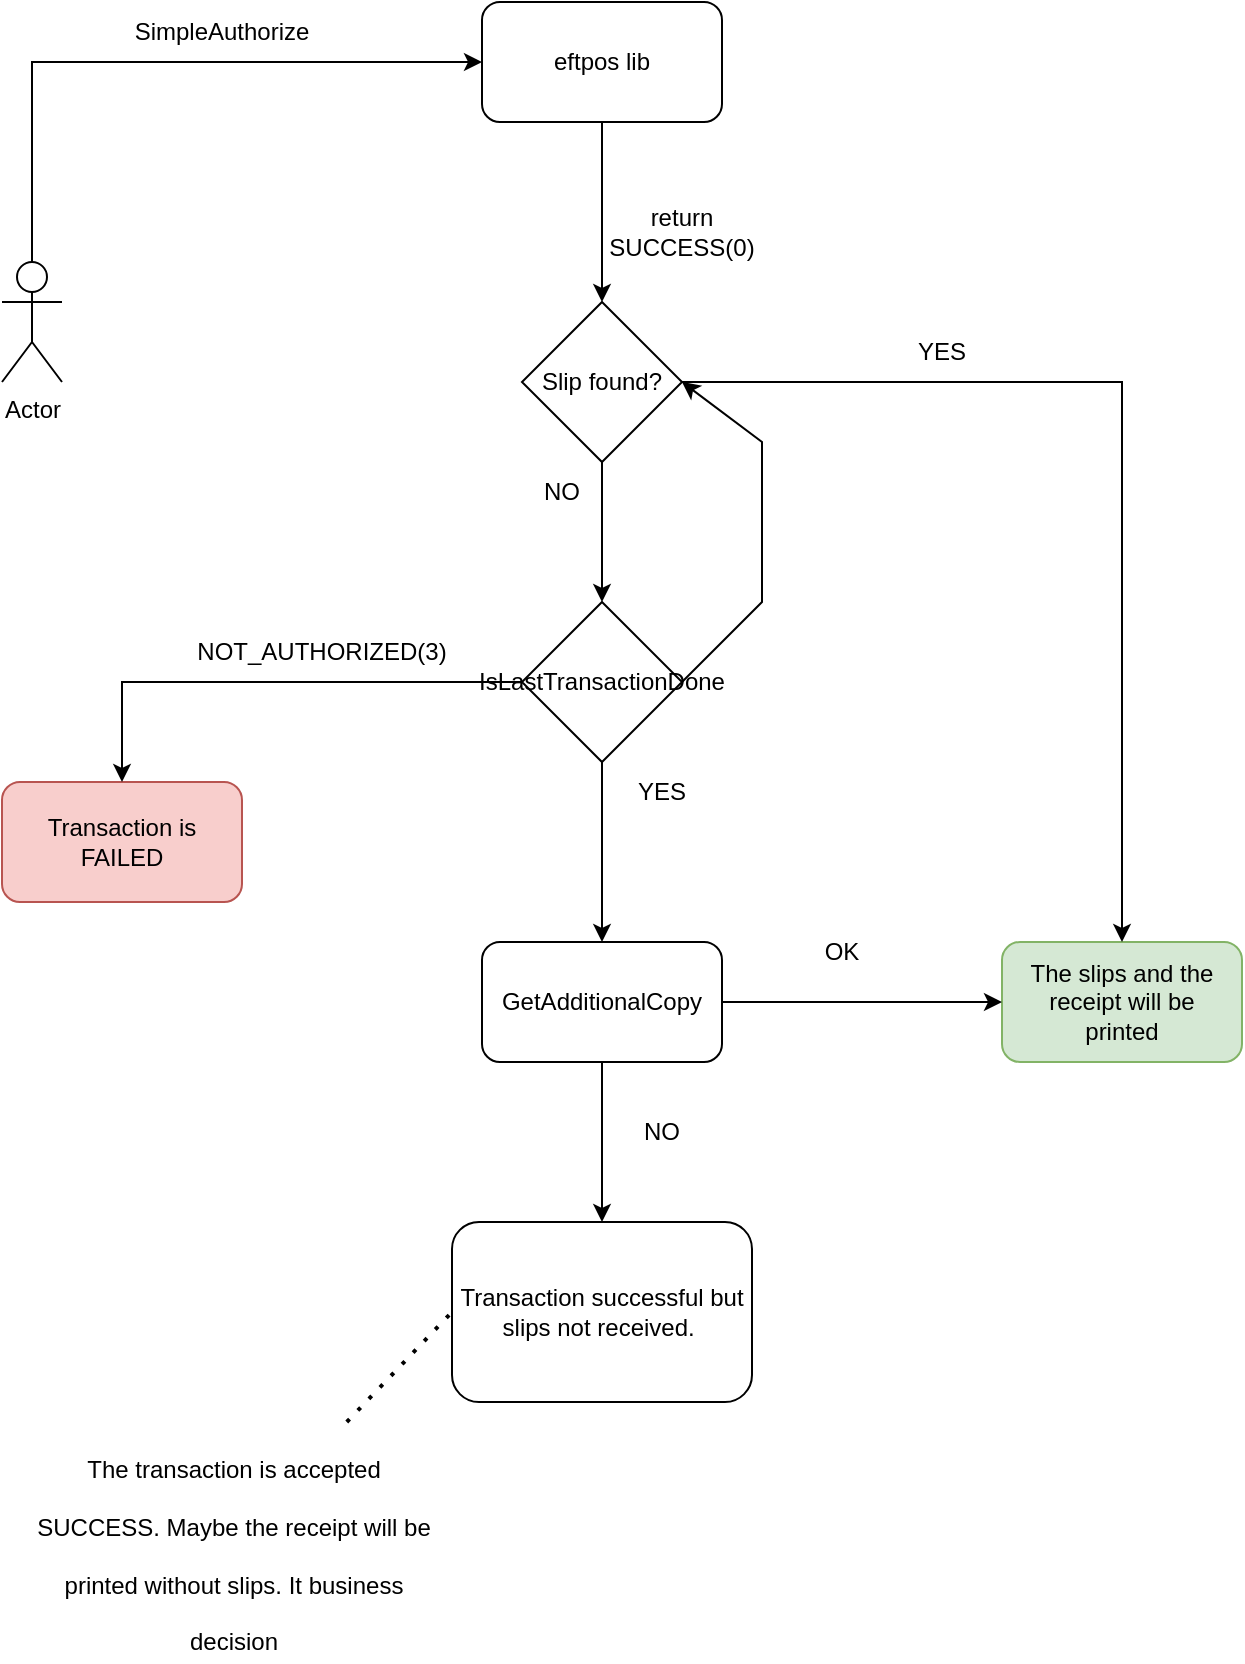 <mxfile version="17.0.0" type="device"><diagram id="ddA_mzBRNcIbqGyBTSKs" name="Page-1"><mxGraphModel dx="2062" dy="1114" grid="1" gridSize="10" guides="1" tooltips="1" connect="1" arrows="1" fold="1" page="1" pageScale="1" pageWidth="850" pageHeight="1100" math="0" shadow="0"><root><mxCell id="0"/><mxCell id="1" parent="0"/><mxCell id="kSJY3EM2aQikapS8kNcc-1" value="eftpos lib" style="rounded=1;whiteSpace=wrap;html=1;" vertex="1" parent="1"><mxGeometry x="340" y="60" width="120" height="60" as="geometry"/></mxCell><mxCell id="kSJY3EM2aQikapS8kNcc-2" value="GetAdditionalCopy" style="rounded=1;whiteSpace=wrap;html=1;" vertex="1" parent="1"><mxGeometry x="340" y="530" width="120" height="60" as="geometry"/></mxCell><mxCell id="kSJY3EM2aQikapS8kNcc-3" value="" style="rounded=1;whiteSpace=wrap;html=1;fillColor=#d5e8d4;strokeColor=#82b366;" vertex="1" parent="1"><mxGeometry x="600" y="530" width="120" height="60" as="geometry"/></mxCell><mxCell id="kSJY3EM2aQikapS8kNcc-4" value="Transaction is FAILED" style="rounded=1;whiteSpace=wrap;html=1;fillColor=#f8cecc;strokeColor=#b85450;" vertex="1" parent="1"><mxGeometry x="100" y="450" width="120" height="60" as="geometry"/></mxCell><mxCell id="kSJY3EM2aQikapS8kNcc-5" value="Slip found?" style="rhombus;whiteSpace=wrap;html=1;" vertex="1" parent="1"><mxGeometry x="360" y="210" width="80" height="80" as="geometry"/></mxCell><mxCell id="kSJY3EM2aQikapS8kNcc-6" value="IsLastTransactionDone" style="rhombus;whiteSpace=wrap;html=1;" vertex="1" parent="1"><mxGeometry x="360" y="360" width="80" height="80" as="geometry"/></mxCell><mxCell id="kSJY3EM2aQikapS8kNcc-8" style="edgeStyle=orthogonalEdgeStyle;rounded=0;orthogonalLoop=1;jettySize=auto;html=1;exitX=0.5;exitY=0;exitDx=0;exitDy=0;exitPerimeter=0;entryX=0;entryY=0.5;entryDx=0;entryDy=0;" edge="1" parent="1" source="kSJY3EM2aQikapS8kNcc-7" target="kSJY3EM2aQikapS8kNcc-1"><mxGeometry relative="1" as="geometry"/></mxCell><mxCell id="kSJY3EM2aQikapS8kNcc-7" value="Actor" style="shape=umlActor;verticalLabelPosition=bottom;verticalAlign=top;html=1;outlineConnect=0;" vertex="1" parent="1"><mxGeometry x="100" y="190" width="30" height="60" as="geometry"/></mxCell><mxCell id="kSJY3EM2aQikapS8kNcc-9" value="" style="endArrow=classic;html=1;rounded=0;entryX=0.5;entryY=0;entryDx=0;entryDy=0;" edge="1" parent="1" target="kSJY3EM2aQikapS8kNcc-6"><mxGeometry width="50" height="50" relative="1" as="geometry"><mxPoint x="400" y="290" as="sourcePoint"/><mxPoint x="450" y="540" as="targetPoint"/></mxGeometry></mxCell><mxCell id="kSJY3EM2aQikapS8kNcc-10" value="" style="endArrow=classic;html=1;rounded=0;exitX=0.5;exitY=1;exitDx=0;exitDy=0;" edge="1" parent="1" source="kSJY3EM2aQikapS8kNcc-1" target="kSJY3EM2aQikapS8kNcc-5"><mxGeometry width="50" height="50" relative="1" as="geometry"><mxPoint x="230" y="300" as="sourcePoint"/><mxPoint x="280" y="250" as="targetPoint"/></mxGeometry></mxCell><mxCell id="kSJY3EM2aQikapS8kNcc-11" value="" style="endArrow=classic;html=1;rounded=0;entryX=0.5;entryY=0;entryDx=0;entryDy=0;exitX=1;exitY=0.5;exitDx=0;exitDy=0;" edge="1" parent="1" source="kSJY3EM2aQikapS8kNcc-5" target="kSJY3EM2aQikapS8kNcc-3"><mxGeometry width="50" height="50" relative="1" as="geometry"><mxPoint x="410" y="130" as="sourcePoint"/><mxPoint x="410" y="220" as="targetPoint"/><Array as="points"><mxPoint x="660" y="250"/></Array></mxGeometry></mxCell><mxCell id="kSJY3EM2aQikapS8kNcc-12" value="" style="endArrow=classic;html=1;rounded=0;entryX=0.5;entryY=0;entryDx=0;entryDy=0;exitX=0.5;exitY=1;exitDx=0;exitDy=0;" edge="1" parent="1" source="kSJY3EM2aQikapS8kNcc-6" target="kSJY3EM2aQikapS8kNcc-2"><mxGeometry width="50" height="50" relative="1" as="geometry"><mxPoint x="410" y="300" as="sourcePoint"/><mxPoint x="410" y="370" as="targetPoint"/></mxGeometry></mxCell><mxCell id="kSJY3EM2aQikapS8kNcc-13" value="" style="endArrow=classic;html=1;rounded=0;entryX=0.5;entryY=0;entryDx=0;entryDy=0;exitX=0;exitY=0.5;exitDx=0;exitDy=0;" edge="1" parent="1" source="kSJY3EM2aQikapS8kNcc-6" target="kSJY3EM2aQikapS8kNcc-4"><mxGeometry width="50" height="50" relative="1" as="geometry"><mxPoint x="410" y="450" as="sourcePoint"/><mxPoint x="410" y="540" as="targetPoint"/><Array as="points"><mxPoint x="160" y="400"/></Array></mxGeometry></mxCell><mxCell id="kSJY3EM2aQikapS8kNcc-15" value="" style="endArrow=classic;html=1;rounded=0;exitX=1;exitY=0.5;exitDx=0;exitDy=0;" edge="1" parent="1" source="kSJY3EM2aQikapS8kNcc-2" target="kSJY3EM2aQikapS8kNcc-3"><mxGeometry width="50" height="50" relative="1" as="geometry"><mxPoint x="410" y="450" as="sourcePoint"/><mxPoint x="410" y="540" as="targetPoint"/></mxGeometry></mxCell><mxCell id="kSJY3EM2aQikapS8kNcc-16" value="" style="endArrow=classic;html=1;rounded=0;entryX=1;entryY=0.5;entryDx=0;entryDy=0;exitX=1;exitY=0.5;exitDx=0;exitDy=0;" edge="1" parent="1" source="kSJY3EM2aQikapS8kNcc-6" target="kSJY3EM2aQikapS8kNcc-5"><mxGeometry width="50" height="50" relative="1" as="geometry"><mxPoint x="480" y="380" as="sourcePoint"/><mxPoint x="610" y="570" as="targetPoint"/><Array as="points"><mxPoint x="480" y="360"/><mxPoint x="480" y="280"/></Array></mxGeometry></mxCell><mxCell id="kSJY3EM2aQikapS8kNcc-17" value="The slips and the receipt will be printed" style="text;html=1;strokeColor=none;fillColor=none;align=center;verticalAlign=middle;whiteSpace=wrap;rounded=0;" vertex="1" parent="1"><mxGeometry x="610" y="545" width="100" height="30" as="geometry"/></mxCell><mxCell id="kSJY3EM2aQikapS8kNcc-18" value="SimpleAuthorize" style="text;html=1;strokeColor=none;fillColor=none;align=center;verticalAlign=middle;whiteSpace=wrap;rounded=0;" vertex="1" parent="1"><mxGeometry x="180" y="60" width="60" height="30" as="geometry"/></mxCell><mxCell id="kSJY3EM2aQikapS8kNcc-19" value="return SUCCESS(0)" style="text;html=1;strokeColor=none;fillColor=none;align=center;verticalAlign=middle;whiteSpace=wrap;rounded=0;" vertex="1" parent="1"><mxGeometry x="410" y="160" width="60" height="30" as="geometry"/></mxCell><mxCell id="kSJY3EM2aQikapS8kNcc-20" value="YES" style="text;html=1;strokeColor=none;fillColor=none;align=center;verticalAlign=middle;whiteSpace=wrap;rounded=0;" vertex="1" parent="1"><mxGeometry x="540" y="220" width="60" height="30" as="geometry"/></mxCell><mxCell id="kSJY3EM2aQikapS8kNcc-21" value="NO" style="text;html=1;strokeColor=none;fillColor=none;align=center;verticalAlign=middle;whiteSpace=wrap;rounded=0;" vertex="1" parent="1"><mxGeometry x="350" y="290" width="60" height="30" as="geometry"/></mxCell><mxCell id="kSJY3EM2aQikapS8kNcc-23" value="NOT_AUTHORIZED(3)" style="text;html=1;strokeColor=none;fillColor=none;align=center;verticalAlign=middle;whiteSpace=wrap;rounded=0;" vertex="1" parent="1"><mxGeometry x="230" y="370" width="60" height="30" as="geometry"/></mxCell><mxCell id="kSJY3EM2aQikapS8kNcc-24" value="YES" style="text;html=1;strokeColor=none;fillColor=none;align=center;verticalAlign=middle;whiteSpace=wrap;rounded=0;" vertex="1" parent="1"><mxGeometry x="400" y="440" width="60" height="30" as="geometry"/></mxCell><mxCell id="kSJY3EM2aQikapS8kNcc-25" value="Transaction successful but slips not received.&amp;nbsp;" style="rounded=1;whiteSpace=wrap;html=1;" vertex="1" parent="1"><mxGeometry x="325" y="670" width="150" height="90" as="geometry"/></mxCell><mxCell id="kSJY3EM2aQikapS8kNcc-26" value="" style="endArrow=classic;html=1;rounded=0;exitX=0.5;exitY=1;exitDx=0;exitDy=0;" edge="1" parent="1" source="kSJY3EM2aQikapS8kNcc-2" target="kSJY3EM2aQikapS8kNcc-25"><mxGeometry width="50" height="50" relative="1" as="geometry"><mxPoint x="410" y="450" as="sourcePoint"/><mxPoint x="410" y="540" as="targetPoint"/></mxGeometry></mxCell><mxCell id="kSJY3EM2aQikapS8kNcc-27" value="&lt;h1 style=&quot;text-align: center&quot;&gt;&lt;span style=&quot;font-size: 12px ; font-weight: 400&quot;&gt;The transaction is accepted SUCCESS. Maybe the receipt will be printed without slips. It business decision&lt;/span&gt;&lt;br&gt;&lt;/h1&gt;" style="text;html=1;strokeColor=none;fillColor=none;spacing=5;spacingTop=-20;whiteSpace=wrap;overflow=hidden;rounded=0;" vertex="1" parent="1"><mxGeometry x="110" y="770" width="210" height="120" as="geometry"/></mxCell><mxCell id="kSJY3EM2aQikapS8kNcc-29" value="" style="endArrow=none;dashed=1;html=1;dashPattern=1 3;strokeWidth=2;rounded=0;fontSize=12;entryX=0;entryY=0.5;entryDx=0;entryDy=0;" edge="1" parent="1" source="kSJY3EM2aQikapS8kNcc-27" target="kSJY3EM2aQikapS8kNcc-25"><mxGeometry width="50" height="50" relative="1" as="geometry"><mxPoint x="180" y="740" as="sourcePoint"/><mxPoint x="230" y="690" as="targetPoint"/></mxGeometry></mxCell><mxCell id="kSJY3EM2aQikapS8kNcc-30" value="OK" style="text;html=1;strokeColor=none;fillColor=none;align=center;verticalAlign=middle;whiteSpace=wrap;rounded=0;" vertex="1" parent="1"><mxGeometry x="490" y="520" width="60" height="30" as="geometry"/></mxCell><mxCell id="kSJY3EM2aQikapS8kNcc-31" value="NO" style="text;html=1;strokeColor=none;fillColor=none;align=center;verticalAlign=middle;whiteSpace=wrap;rounded=0;" vertex="1" parent="1"><mxGeometry x="400" y="610" width="60" height="30" as="geometry"/></mxCell></root></mxGraphModel></diagram></mxfile>